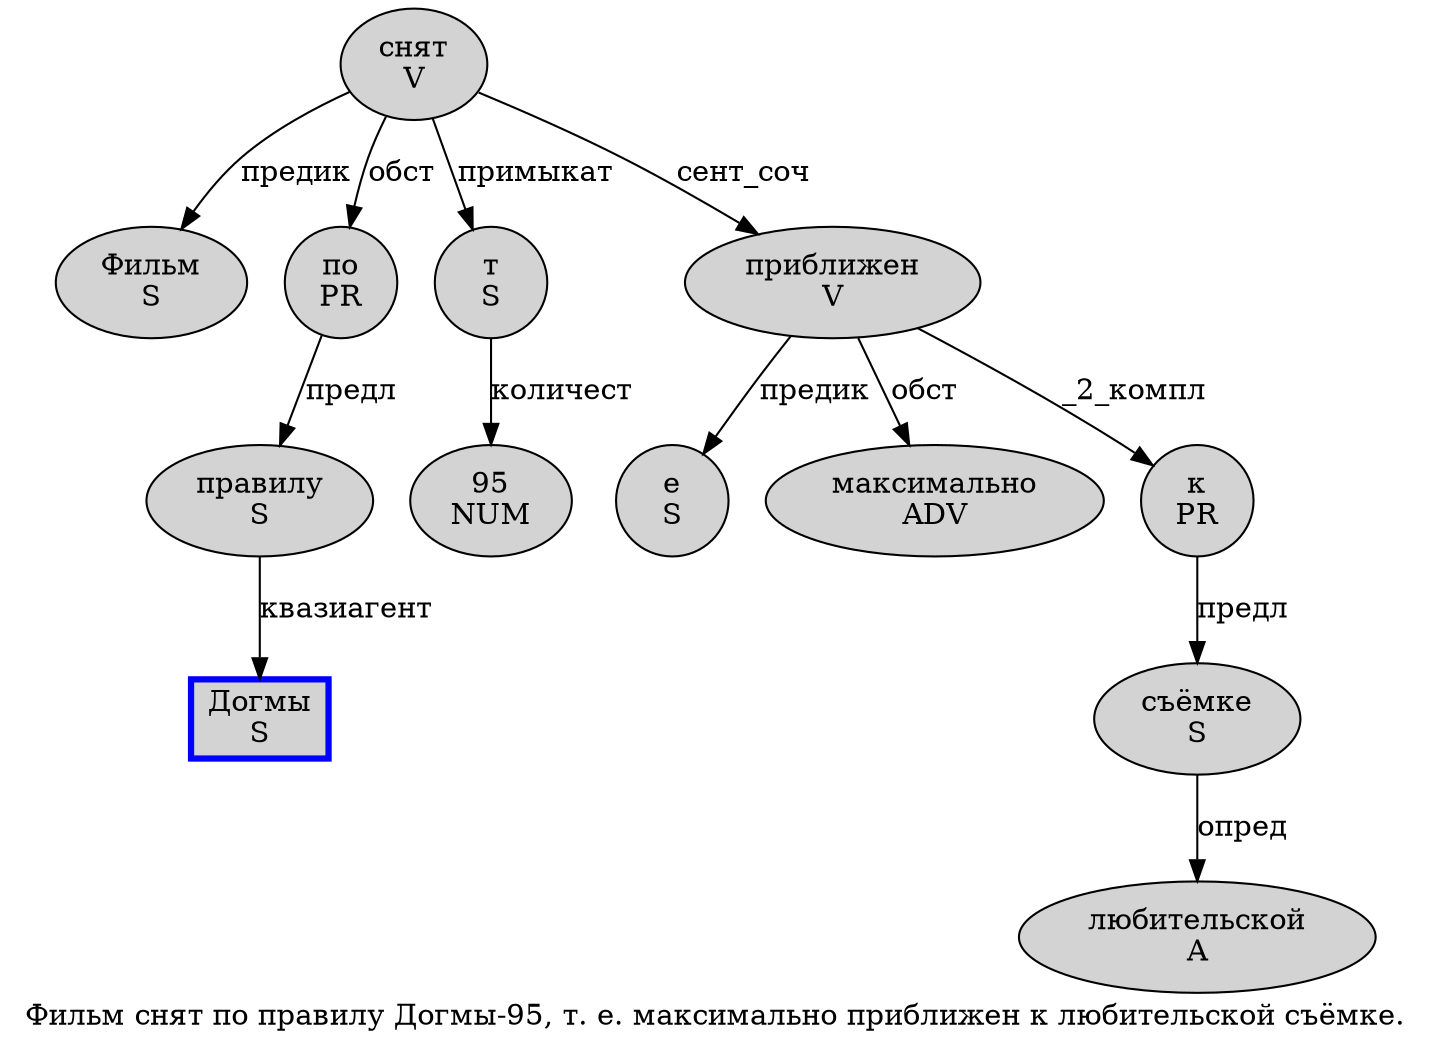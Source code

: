 digraph SENTENCE_243 {
	graph [label="Фильм снят по правилу Догмы-95, т. е. максимально приближен к любительской съёмке."]
	node [style=filled]
		0 [label="Фильм
S" color="" fillcolor=lightgray penwidth=1 shape=ellipse]
		1 [label="снят
V" color="" fillcolor=lightgray penwidth=1 shape=ellipse]
		2 [label="по
PR" color="" fillcolor=lightgray penwidth=1 shape=ellipse]
		3 [label="правилу
S" color="" fillcolor=lightgray penwidth=1 shape=ellipse]
		4 [label="Догмы
S" color=blue fillcolor=lightgray penwidth=3 shape=box]
		6 [label="95
NUM" color="" fillcolor=lightgray penwidth=1 shape=ellipse]
		8 [label="т
S" color="" fillcolor=lightgray penwidth=1 shape=ellipse]
		10 [label="е
S" color="" fillcolor=lightgray penwidth=1 shape=ellipse]
		12 [label="максимально
ADV" color="" fillcolor=lightgray penwidth=1 shape=ellipse]
		13 [label="приближен
V" color="" fillcolor=lightgray penwidth=1 shape=ellipse]
		14 [label="к
PR" color="" fillcolor=lightgray penwidth=1 shape=ellipse]
		15 [label="любительской
A" color="" fillcolor=lightgray penwidth=1 shape=ellipse]
		16 [label="съёмке
S" color="" fillcolor=lightgray penwidth=1 shape=ellipse]
			8 -> 6 [label="количест"]
			14 -> 16 [label="предл"]
			13 -> 10 [label="предик"]
			13 -> 12 [label="обст"]
			13 -> 14 [label="_2_компл"]
			2 -> 3 [label="предл"]
			16 -> 15 [label="опред"]
			3 -> 4 [label="квазиагент"]
			1 -> 0 [label="предик"]
			1 -> 2 [label="обст"]
			1 -> 8 [label="примыкат"]
			1 -> 13 [label="сент_соч"]
}